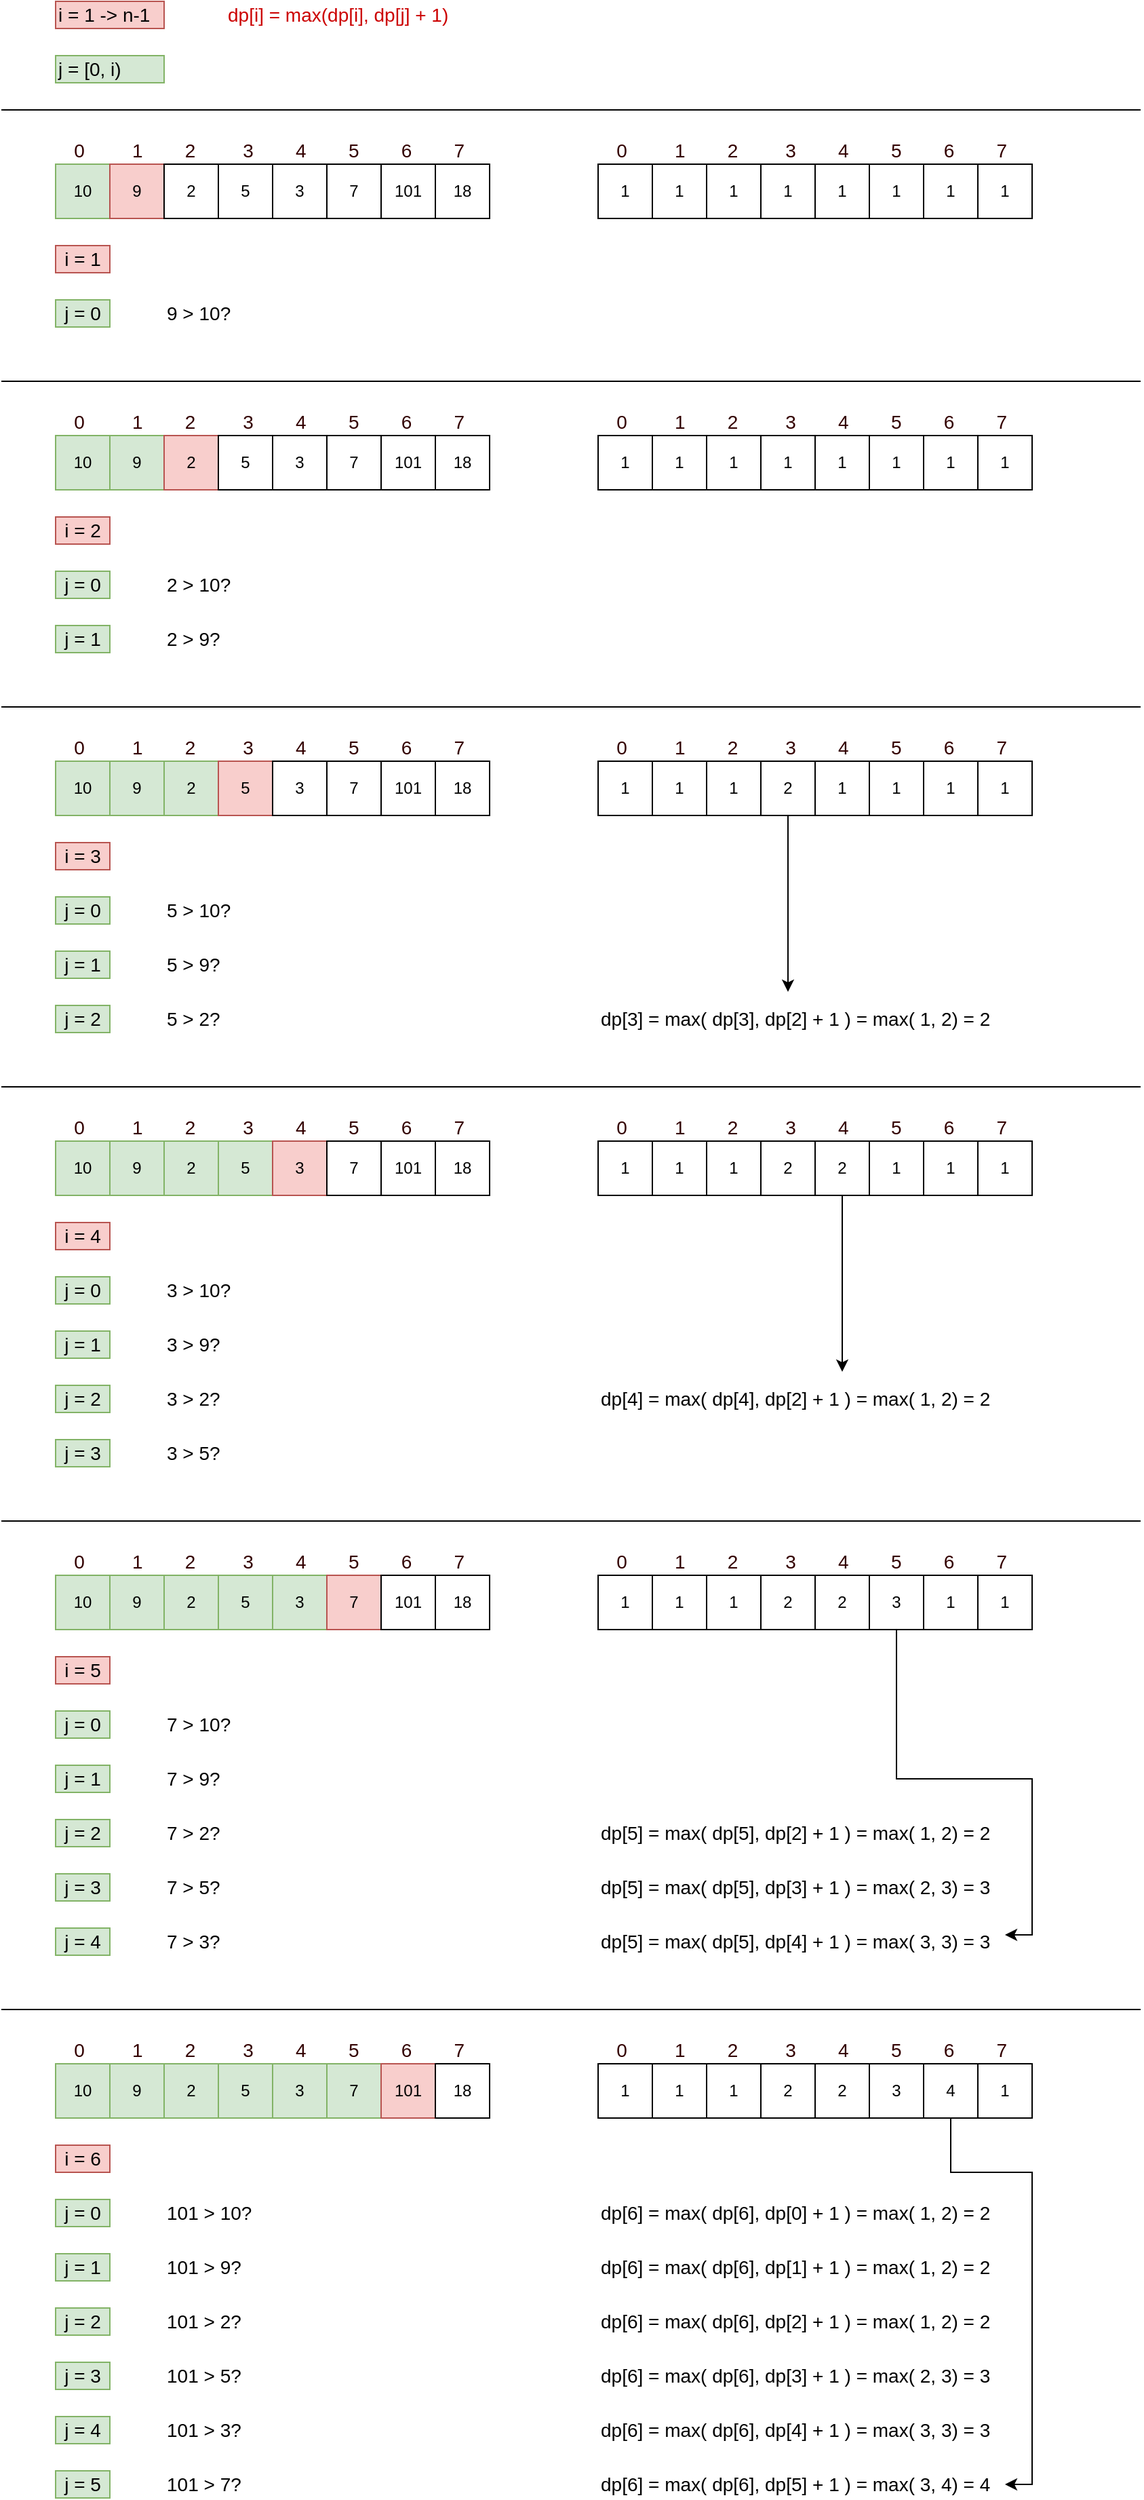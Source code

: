 <mxfile version="14.8.2" type="device"><diagram id="wRFCVX9vaMDTgXAbxG1u" name="Page-1"><mxGraphModel dx="1038" dy="609" grid="1" gridSize="10" guides="1" tooltips="1" connect="1" arrows="1" fold="1" page="1" pageScale="1" pageWidth="850" pageHeight="1100" math="0" shadow="0"><root><mxCell id="0"/><mxCell id="1" parent="0"/><mxCell id="91OZVhL2auqpTJIrIWp_-1" value="10" style="rounded=0;whiteSpace=wrap;html=1;fillColor=#d5e8d4;strokeColor=#82b366;" parent="1" vertex="1"><mxGeometry x="40" y="160" width="40" height="40" as="geometry"/></mxCell><mxCell id="91OZVhL2auqpTJIrIWp_-2" value="9" style="rounded=0;whiteSpace=wrap;html=1;fillColor=#f8cecc;strokeColor=#b85450;" parent="1" vertex="1"><mxGeometry x="80" y="160" width="40" height="40" as="geometry"/></mxCell><mxCell id="91OZVhL2auqpTJIrIWp_-3" value="2" style="rounded=0;whiteSpace=wrap;html=1;" parent="1" vertex="1"><mxGeometry x="120" y="160" width="40" height="40" as="geometry"/></mxCell><mxCell id="91OZVhL2auqpTJIrIWp_-4" value="5" style="rounded=0;whiteSpace=wrap;html=1;" parent="1" vertex="1"><mxGeometry x="160" y="160" width="40" height="40" as="geometry"/></mxCell><mxCell id="91OZVhL2auqpTJIrIWp_-5" value="3" style="rounded=0;whiteSpace=wrap;html=1;" parent="1" vertex="1"><mxGeometry x="200" y="160" width="40" height="40" as="geometry"/></mxCell><mxCell id="91OZVhL2auqpTJIrIWp_-6" value="7" style="rounded=0;whiteSpace=wrap;html=1;" parent="1" vertex="1"><mxGeometry x="240" y="160" width="40" height="40" as="geometry"/></mxCell><mxCell id="91OZVhL2auqpTJIrIWp_-7" value="101" style="rounded=0;whiteSpace=wrap;html=1;" parent="1" vertex="1"><mxGeometry x="280" y="160" width="40" height="40" as="geometry"/></mxCell><mxCell id="91OZVhL2auqpTJIrIWp_-9" value="1" style="rounded=0;whiteSpace=wrap;html=1;" parent="1" vertex="1"><mxGeometry x="440" y="160" width="40" height="40" as="geometry"/></mxCell><mxCell id="91OZVhL2auqpTJIrIWp_-10" value="1" style="rounded=0;whiteSpace=wrap;html=1;" parent="1" vertex="1"><mxGeometry x="480" y="160" width="40" height="40" as="geometry"/></mxCell><mxCell id="91OZVhL2auqpTJIrIWp_-11" value="1" style="rounded=0;whiteSpace=wrap;html=1;" parent="1" vertex="1"><mxGeometry x="520" y="160" width="40" height="40" as="geometry"/></mxCell><mxCell id="91OZVhL2auqpTJIrIWp_-12" value="1" style="rounded=0;whiteSpace=wrap;html=1;" parent="1" vertex="1"><mxGeometry x="560" y="160" width="40" height="40" as="geometry"/></mxCell><mxCell id="91OZVhL2auqpTJIrIWp_-13" value="1" style="rounded=0;whiteSpace=wrap;html=1;" parent="1" vertex="1"><mxGeometry x="600" y="160" width="40" height="40" as="geometry"/></mxCell><mxCell id="91OZVhL2auqpTJIrIWp_-14" value="1" style="rounded=0;whiteSpace=wrap;html=1;" parent="1" vertex="1"><mxGeometry x="640" y="160" width="40" height="40" as="geometry"/></mxCell><mxCell id="91OZVhL2auqpTJIrIWp_-15" value="1" style="rounded=0;whiteSpace=wrap;html=1;" parent="1" vertex="1"><mxGeometry x="680" y="160" width="40" height="40" as="geometry"/></mxCell><mxCell id="91OZVhL2auqpTJIrIWp_-16" value="1" style="rounded=0;whiteSpace=wrap;html=1;" parent="1" vertex="1"><mxGeometry x="720" y="160" width="40" height="40" as="geometry"/></mxCell><mxCell id="91OZVhL2auqpTJIrIWp_-17" value="18" style="rounded=0;whiteSpace=wrap;html=1;" parent="1" vertex="1"><mxGeometry x="320" y="160" width="40" height="40" as="geometry"/></mxCell><mxCell id="91OZVhL2auqpTJIrIWp_-18" value="i = 1" style="text;html=1;strokeColor=#b85450;fillColor=#f8cecc;align=center;verticalAlign=middle;whiteSpace=wrap;rounded=0;fontSize=14;" parent="1" vertex="1"><mxGeometry x="40" y="220" width="40" height="20" as="geometry"/></mxCell><mxCell id="91OZVhL2auqpTJIrIWp_-19" value="j = 0" style="text;html=1;strokeColor=#82b366;fillColor=#d5e8d4;align=center;verticalAlign=middle;whiteSpace=wrap;rounded=0;fontSize=14;" parent="1" vertex="1"><mxGeometry x="40" y="260" width="40" height="20" as="geometry"/></mxCell><mxCell id="91OZVhL2auqpTJIrIWp_-20" value="i = 1 -&amp;gt; n-1" style="text;html=1;strokeColor=#b85450;fillColor=#f8cecc;align=left;verticalAlign=middle;whiteSpace=wrap;rounded=0;fontSize=14;" parent="1" vertex="1"><mxGeometry x="40" y="40" width="80" height="20" as="geometry"/></mxCell><mxCell id="91OZVhL2auqpTJIrIWp_-21" value="j = [0, i)" style="text;html=1;strokeColor=#82b366;fillColor=#d5e8d4;align=left;verticalAlign=middle;whiteSpace=wrap;rounded=0;fontSize=14;" parent="1" vertex="1"><mxGeometry x="40" y="80" width="80" height="20" as="geometry"/></mxCell><mxCell id="91OZVhL2auqpTJIrIWp_-23" value="9 &amp;gt; 10?" style="text;html=1;strokeColor=none;fillColor=none;align=left;verticalAlign=middle;whiteSpace=wrap;rounded=0;fontSize=14;" parent="1" vertex="1"><mxGeometry x="120" y="260" width="70" height="20" as="geometry"/></mxCell><mxCell id="91OZVhL2auqpTJIrIWp_-24" value="10" style="rounded=0;whiteSpace=wrap;html=1;fillColor=#d5e8d4;strokeColor=#82b366;" parent="1" vertex="1"><mxGeometry x="40" y="360" width="40" height="40" as="geometry"/></mxCell><mxCell id="91OZVhL2auqpTJIrIWp_-25" value="9" style="rounded=0;whiteSpace=wrap;html=1;fillColor=#d5e8d4;strokeColor=#82b366;" parent="1" vertex="1"><mxGeometry x="80" y="360" width="40" height="40" as="geometry"/></mxCell><mxCell id="91OZVhL2auqpTJIrIWp_-26" value="2" style="rounded=0;whiteSpace=wrap;html=1;fillColor=#f8cecc;strokeColor=#b85450;" parent="1" vertex="1"><mxGeometry x="120" y="360" width="40" height="40" as="geometry"/></mxCell><mxCell id="91OZVhL2auqpTJIrIWp_-27" value="5" style="rounded=0;whiteSpace=wrap;html=1;" parent="1" vertex="1"><mxGeometry x="160" y="360" width="40" height="40" as="geometry"/></mxCell><mxCell id="91OZVhL2auqpTJIrIWp_-28" value="3" style="rounded=0;whiteSpace=wrap;html=1;" parent="1" vertex="1"><mxGeometry x="200" y="360" width="40" height="40" as="geometry"/></mxCell><mxCell id="91OZVhL2auqpTJIrIWp_-29" value="7" style="rounded=0;whiteSpace=wrap;html=1;" parent="1" vertex="1"><mxGeometry x="240" y="360" width="40" height="40" as="geometry"/></mxCell><mxCell id="91OZVhL2auqpTJIrIWp_-30" value="101" style="rounded=0;whiteSpace=wrap;html=1;" parent="1" vertex="1"><mxGeometry x="280" y="360" width="40" height="40" as="geometry"/></mxCell><mxCell id="91OZVhL2auqpTJIrIWp_-31" value="1" style="rounded=0;whiteSpace=wrap;html=1;" parent="1" vertex="1"><mxGeometry x="440" y="360" width="40" height="40" as="geometry"/></mxCell><mxCell id="91OZVhL2auqpTJIrIWp_-32" value="1" style="rounded=0;whiteSpace=wrap;html=1;" parent="1" vertex="1"><mxGeometry x="480" y="360" width="40" height="40" as="geometry"/></mxCell><mxCell id="91OZVhL2auqpTJIrIWp_-33" value="1" style="rounded=0;whiteSpace=wrap;html=1;" parent="1" vertex="1"><mxGeometry x="520" y="360" width="40" height="40" as="geometry"/></mxCell><mxCell id="91OZVhL2auqpTJIrIWp_-34" value="1" style="rounded=0;whiteSpace=wrap;html=1;" parent="1" vertex="1"><mxGeometry x="560" y="360" width="40" height="40" as="geometry"/></mxCell><mxCell id="91OZVhL2auqpTJIrIWp_-35" value="1" style="rounded=0;whiteSpace=wrap;html=1;" parent="1" vertex="1"><mxGeometry x="600" y="360" width="40" height="40" as="geometry"/></mxCell><mxCell id="91OZVhL2auqpTJIrIWp_-36" value="1" style="rounded=0;whiteSpace=wrap;html=1;" parent="1" vertex="1"><mxGeometry x="640" y="360" width="40" height="40" as="geometry"/></mxCell><mxCell id="91OZVhL2auqpTJIrIWp_-37" value="1" style="rounded=0;whiteSpace=wrap;html=1;" parent="1" vertex="1"><mxGeometry x="680" y="360" width="40" height="40" as="geometry"/></mxCell><mxCell id="91OZVhL2auqpTJIrIWp_-38" value="1" style="rounded=0;whiteSpace=wrap;html=1;" parent="1" vertex="1"><mxGeometry x="720" y="360" width="40" height="40" as="geometry"/></mxCell><mxCell id="91OZVhL2auqpTJIrIWp_-39" value="18" style="rounded=0;whiteSpace=wrap;html=1;" parent="1" vertex="1"><mxGeometry x="320" y="360" width="40" height="40" as="geometry"/></mxCell><mxCell id="91OZVhL2auqpTJIrIWp_-40" value="i = 2" style="text;html=1;strokeColor=#b85450;fillColor=#f8cecc;align=center;verticalAlign=middle;whiteSpace=wrap;rounded=0;fontSize=14;" parent="1" vertex="1"><mxGeometry x="40" y="420" width="40" height="20" as="geometry"/></mxCell><mxCell id="91OZVhL2auqpTJIrIWp_-41" value="j = 0" style="text;html=1;strokeColor=#82b366;fillColor=#d5e8d4;align=center;verticalAlign=middle;whiteSpace=wrap;rounded=0;fontSize=14;" parent="1" vertex="1"><mxGeometry x="40" y="460" width="40" height="20" as="geometry"/></mxCell><mxCell id="91OZVhL2auqpTJIrIWp_-42" value="2 &amp;gt; 10?" style="text;html=1;strokeColor=none;fillColor=none;align=left;verticalAlign=middle;whiteSpace=wrap;rounded=0;fontSize=14;" parent="1" vertex="1"><mxGeometry x="120" y="460" width="70" height="20" as="geometry"/></mxCell><mxCell id="91OZVhL2auqpTJIrIWp_-43" value="j = 1" style="text;html=1;strokeColor=#82b366;fillColor=#d5e8d4;align=center;verticalAlign=middle;whiteSpace=wrap;rounded=0;fontSize=14;" parent="1" vertex="1"><mxGeometry x="40" y="500" width="40" height="20" as="geometry"/></mxCell><mxCell id="91OZVhL2auqpTJIrIWp_-44" value="2 &amp;gt; 9?" style="text;html=1;strokeColor=none;fillColor=none;align=left;verticalAlign=middle;whiteSpace=wrap;rounded=0;fontSize=14;" parent="1" vertex="1"><mxGeometry x="120" y="500" width="70" height="20" as="geometry"/></mxCell><mxCell id="91OZVhL2auqpTJIrIWp_-45" value="" style="endArrow=none;html=1;fontSize=14;" parent="1" edge="1"><mxGeometry width="50" height="50" relative="1" as="geometry"><mxPoint y="320" as="sourcePoint"/><mxPoint x="840" y="320" as="targetPoint"/></mxGeometry></mxCell><mxCell id="91OZVhL2auqpTJIrIWp_-46" value="" style="endArrow=none;html=1;fontSize=14;" parent="1" edge="1"><mxGeometry width="50" height="50" relative="1" as="geometry"><mxPoint y="120" as="sourcePoint"/><mxPoint x="840" y="120" as="targetPoint"/></mxGeometry></mxCell><mxCell id="91OZVhL2auqpTJIrIWp_-47" value="10" style="rounded=0;whiteSpace=wrap;html=1;fillColor=#d5e8d4;strokeColor=#82b366;" parent="1" vertex="1"><mxGeometry x="40" y="600" width="40" height="40" as="geometry"/></mxCell><mxCell id="91OZVhL2auqpTJIrIWp_-48" value="9" style="rounded=0;whiteSpace=wrap;html=1;fillColor=#d5e8d4;strokeColor=#82b366;" parent="1" vertex="1"><mxGeometry x="80" y="600" width="40" height="40" as="geometry"/></mxCell><mxCell id="91OZVhL2auqpTJIrIWp_-49" value="2" style="rounded=0;whiteSpace=wrap;html=1;fillColor=#d5e8d4;strokeColor=#82b366;" parent="1" vertex="1"><mxGeometry x="120" y="600" width="40" height="40" as="geometry"/></mxCell><mxCell id="91OZVhL2auqpTJIrIWp_-50" value="5" style="rounded=0;whiteSpace=wrap;html=1;fillColor=#f8cecc;strokeColor=#b85450;" parent="1" vertex="1"><mxGeometry x="160" y="600" width="40" height="40" as="geometry"/></mxCell><mxCell id="91OZVhL2auqpTJIrIWp_-51" value="3" style="rounded=0;whiteSpace=wrap;html=1;" parent="1" vertex="1"><mxGeometry x="200" y="600" width="40" height="40" as="geometry"/></mxCell><mxCell id="91OZVhL2auqpTJIrIWp_-52" value="7" style="rounded=0;whiteSpace=wrap;html=1;" parent="1" vertex="1"><mxGeometry x="240" y="600" width="40" height="40" as="geometry"/></mxCell><mxCell id="91OZVhL2auqpTJIrIWp_-53" value="101" style="rounded=0;whiteSpace=wrap;html=1;" parent="1" vertex="1"><mxGeometry x="280" y="600" width="40" height="40" as="geometry"/></mxCell><mxCell id="91OZVhL2auqpTJIrIWp_-54" value="1" style="rounded=0;whiteSpace=wrap;html=1;" parent="1" vertex="1"><mxGeometry x="440" y="600" width="40" height="40" as="geometry"/></mxCell><mxCell id="91OZVhL2auqpTJIrIWp_-55" value="1" style="rounded=0;whiteSpace=wrap;html=1;" parent="1" vertex="1"><mxGeometry x="480" y="600" width="40" height="40" as="geometry"/></mxCell><mxCell id="91OZVhL2auqpTJIrIWp_-56" value="1" style="rounded=0;whiteSpace=wrap;html=1;" parent="1" vertex="1"><mxGeometry x="520" y="600" width="40" height="40" as="geometry"/></mxCell><mxCell id="91OZVhL2auqpTJIrIWp_-73" style="edgeStyle=orthogonalEdgeStyle;rounded=0;orthogonalLoop=1;jettySize=auto;html=1;fontSize=14;fontColor=#CC0000;" parent="1" source="91OZVhL2auqpTJIrIWp_-57" edge="1"><mxGeometry relative="1" as="geometry"><mxPoint x="580" y="770" as="targetPoint"/></mxGeometry></mxCell><mxCell id="91OZVhL2auqpTJIrIWp_-57" value="2" style="rounded=0;whiteSpace=wrap;html=1;" parent="1" vertex="1"><mxGeometry x="560" y="600" width="40" height="40" as="geometry"/></mxCell><mxCell id="91OZVhL2auqpTJIrIWp_-58" value="1" style="rounded=0;whiteSpace=wrap;html=1;" parent="1" vertex="1"><mxGeometry x="600" y="600" width="40" height="40" as="geometry"/></mxCell><mxCell id="91OZVhL2auqpTJIrIWp_-59" value="1" style="rounded=0;whiteSpace=wrap;html=1;" parent="1" vertex="1"><mxGeometry x="640" y="600" width="40" height="40" as="geometry"/></mxCell><mxCell id="91OZVhL2auqpTJIrIWp_-60" value="1" style="rounded=0;whiteSpace=wrap;html=1;" parent="1" vertex="1"><mxGeometry x="680" y="600" width="40" height="40" as="geometry"/></mxCell><mxCell id="91OZVhL2auqpTJIrIWp_-61" value="1" style="rounded=0;whiteSpace=wrap;html=1;" parent="1" vertex="1"><mxGeometry x="720" y="600" width="40" height="40" as="geometry"/></mxCell><mxCell id="91OZVhL2auqpTJIrIWp_-62" value="18" style="rounded=0;whiteSpace=wrap;html=1;" parent="1" vertex="1"><mxGeometry x="320" y="600" width="40" height="40" as="geometry"/></mxCell><mxCell id="91OZVhL2auqpTJIrIWp_-63" value="i = 3" style="text;html=1;strokeColor=#b85450;fillColor=#f8cecc;align=center;verticalAlign=middle;whiteSpace=wrap;rounded=0;fontSize=14;" parent="1" vertex="1"><mxGeometry x="40" y="660" width="40" height="20" as="geometry"/></mxCell><mxCell id="91OZVhL2auqpTJIrIWp_-64" value="j = 0" style="text;html=1;strokeColor=#82b366;fillColor=#d5e8d4;align=center;verticalAlign=middle;whiteSpace=wrap;rounded=0;fontSize=14;" parent="1" vertex="1"><mxGeometry x="40" y="700" width="40" height="20" as="geometry"/></mxCell><mxCell id="91OZVhL2auqpTJIrIWp_-65" value="5 &amp;gt; 2?" style="text;html=1;strokeColor=none;fillColor=none;align=left;verticalAlign=middle;whiteSpace=wrap;rounded=0;fontSize=14;" parent="1" vertex="1"><mxGeometry x="120" y="780" width="70" height="20" as="geometry"/></mxCell><mxCell id="91OZVhL2auqpTJIrIWp_-66" value="j = 1" style="text;html=1;strokeColor=#82b366;fillColor=#d5e8d4;align=center;verticalAlign=middle;whiteSpace=wrap;rounded=0;fontSize=14;" parent="1" vertex="1"><mxGeometry x="40" y="740" width="40" height="20" as="geometry"/></mxCell><mxCell id="91OZVhL2auqpTJIrIWp_-67" value="5 &amp;gt; 9?" style="text;html=1;strokeColor=none;fillColor=none;align=left;verticalAlign=middle;whiteSpace=wrap;rounded=0;fontSize=14;" parent="1" vertex="1"><mxGeometry x="120" y="740" width="70" height="20" as="geometry"/></mxCell><mxCell id="91OZVhL2auqpTJIrIWp_-68" value="" style="endArrow=none;html=1;fontSize=14;" parent="1" edge="1"><mxGeometry width="50" height="50" relative="1" as="geometry"><mxPoint y="560" as="sourcePoint"/><mxPoint x="840" y="560" as="targetPoint"/></mxGeometry></mxCell><mxCell id="91OZVhL2auqpTJIrIWp_-69" value="j = 2" style="text;html=1;strokeColor=#82b366;fillColor=#d5e8d4;align=center;verticalAlign=middle;whiteSpace=wrap;rounded=0;fontSize=14;" parent="1" vertex="1"><mxGeometry x="40" y="780" width="40" height="20" as="geometry"/></mxCell><mxCell id="91OZVhL2auqpTJIrIWp_-70" value="5 &amp;gt; 10?" style="text;html=1;strokeColor=none;fillColor=none;align=left;verticalAlign=middle;whiteSpace=wrap;rounded=0;fontSize=14;" parent="1" vertex="1"><mxGeometry x="120" y="700" width="70" height="20" as="geometry"/></mxCell><mxCell id="91OZVhL2auqpTJIrIWp_-71" value="dp[3] = max( dp[3], dp[2] + 1 ) = max( 1, 2) = 2" style="text;html=1;strokeColor=none;fillColor=none;align=left;verticalAlign=middle;whiteSpace=wrap;rounded=0;fontSize=14;" parent="1" vertex="1"><mxGeometry x="440" y="780" width="320" height="20" as="geometry"/></mxCell><mxCell id="91OZVhL2auqpTJIrIWp_-72" value="dp[i] = max(dp[i], dp[j] + 1)" style="text;html=1;strokeColor=none;fillColor=none;align=left;verticalAlign=middle;whiteSpace=wrap;rounded=0;fontSize=14;fontColor=#CC0000;" parent="1" vertex="1"><mxGeometry x="165" y="40" width="190" height="20" as="geometry"/></mxCell><mxCell id="91OZVhL2auqpTJIrIWp_-74" value="10" style="rounded=0;whiteSpace=wrap;html=1;fillColor=#d5e8d4;strokeColor=#82b366;" parent="1" vertex="1"><mxGeometry x="40" y="880" width="40" height="40" as="geometry"/></mxCell><mxCell id="91OZVhL2auqpTJIrIWp_-75" value="9" style="rounded=0;whiteSpace=wrap;html=1;fillColor=#d5e8d4;strokeColor=#82b366;" parent="1" vertex="1"><mxGeometry x="80" y="880" width="40" height="40" as="geometry"/></mxCell><mxCell id="91OZVhL2auqpTJIrIWp_-76" value="2" style="rounded=0;whiteSpace=wrap;html=1;fillColor=#d5e8d4;strokeColor=#82b366;" parent="1" vertex="1"><mxGeometry x="120" y="880" width="40" height="40" as="geometry"/></mxCell><mxCell id="91OZVhL2auqpTJIrIWp_-77" value="5" style="rounded=0;whiteSpace=wrap;html=1;fillColor=#d5e8d4;strokeColor=#82b366;" parent="1" vertex="1"><mxGeometry x="160" y="880" width="40" height="40" as="geometry"/></mxCell><mxCell id="91OZVhL2auqpTJIrIWp_-78" value="3" style="rounded=0;whiteSpace=wrap;html=1;fillColor=#f8cecc;strokeColor=#b85450;" parent="1" vertex="1"><mxGeometry x="200" y="880" width="40" height="40" as="geometry"/></mxCell><mxCell id="91OZVhL2auqpTJIrIWp_-79" value="7" style="rounded=0;whiteSpace=wrap;html=1;" parent="1" vertex="1"><mxGeometry x="240" y="880" width="40" height="40" as="geometry"/></mxCell><mxCell id="91OZVhL2auqpTJIrIWp_-80" value="101" style="rounded=0;whiteSpace=wrap;html=1;" parent="1" vertex="1"><mxGeometry x="280" y="880" width="40" height="40" as="geometry"/></mxCell><mxCell id="91OZVhL2auqpTJIrIWp_-81" value="1" style="rounded=0;whiteSpace=wrap;html=1;" parent="1" vertex="1"><mxGeometry x="440" y="880" width="40" height="40" as="geometry"/></mxCell><mxCell id="91OZVhL2auqpTJIrIWp_-82" value="1" style="rounded=0;whiteSpace=wrap;html=1;" parent="1" vertex="1"><mxGeometry x="480" y="880" width="40" height="40" as="geometry"/></mxCell><mxCell id="91OZVhL2auqpTJIrIWp_-83" value="1" style="rounded=0;whiteSpace=wrap;html=1;" parent="1" vertex="1"><mxGeometry x="520" y="880" width="40" height="40" as="geometry"/></mxCell><mxCell id="91OZVhL2auqpTJIrIWp_-85" value="2" style="rounded=0;whiteSpace=wrap;html=1;" parent="1" vertex="1"><mxGeometry x="560" y="880" width="40" height="40" as="geometry"/></mxCell><mxCell id="91OZVhL2auqpTJIrIWp_-103" style="edgeStyle=orthogonalEdgeStyle;rounded=0;orthogonalLoop=1;jettySize=auto;html=1;fontSize=14;fontColor=#CC0000;" parent="1" source="91OZVhL2auqpTJIrIWp_-86" edge="1"><mxGeometry relative="1" as="geometry"><mxPoint x="620" y="1050" as="targetPoint"/></mxGeometry></mxCell><mxCell id="91OZVhL2auqpTJIrIWp_-86" value="2" style="rounded=0;whiteSpace=wrap;html=1;" parent="1" vertex="1"><mxGeometry x="600" y="880" width="40" height="40" as="geometry"/></mxCell><mxCell id="91OZVhL2auqpTJIrIWp_-87" value="1" style="rounded=0;whiteSpace=wrap;html=1;" parent="1" vertex="1"><mxGeometry x="640" y="880" width="40" height="40" as="geometry"/></mxCell><mxCell id="91OZVhL2auqpTJIrIWp_-88" value="1" style="rounded=0;whiteSpace=wrap;html=1;" parent="1" vertex="1"><mxGeometry x="680" y="880" width="40" height="40" as="geometry"/></mxCell><mxCell id="91OZVhL2auqpTJIrIWp_-89" value="1" style="rounded=0;whiteSpace=wrap;html=1;" parent="1" vertex="1"><mxGeometry x="720" y="880" width="40" height="40" as="geometry"/></mxCell><mxCell id="91OZVhL2auqpTJIrIWp_-90" value="18" style="rounded=0;whiteSpace=wrap;html=1;" parent="1" vertex="1"><mxGeometry x="320" y="880" width="40" height="40" as="geometry"/></mxCell><mxCell id="91OZVhL2auqpTJIrIWp_-91" value="i = 4" style="text;html=1;strokeColor=#b85450;fillColor=#f8cecc;align=center;verticalAlign=middle;whiteSpace=wrap;rounded=0;fontSize=14;" parent="1" vertex="1"><mxGeometry x="40" y="940" width="40" height="20" as="geometry"/></mxCell><mxCell id="91OZVhL2auqpTJIrIWp_-92" value="j = 0" style="text;html=1;strokeColor=#82b366;fillColor=#d5e8d4;align=center;verticalAlign=middle;whiteSpace=wrap;rounded=0;fontSize=14;" parent="1" vertex="1"><mxGeometry x="40" y="980" width="40" height="20" as="geometry"/></mxCell><mxCell id="91OZVhL2auqpTJIrIWp_-93" value="3 &amp;gt; 2?" style="text;html=1;strokeColor=none;fillColor=none;align=left;verticalAlign=middle;whiteSpace=wrap;rounded=0;fontSize=14;" parent="1" vertex="1"><mxGeometry x="120" y="1060" width="70" height="20" as="geometry"/></mxCell><mxCell id="91OZVhL2auqpTJIrIWp_-94" value="j = 1" style="text;html=1;strokeColor=#82b366;fillColor=#d5e8d4;align=center;verticalAlign=middle;whiteSpace=wrap;rounded=0;fontSize=14;" parent="1" vertex="1"><mxGeometry x="40" y="1020" width="40" height="20" as="geometry"/></mxCell><mxCell id="91OZVhL2auqpTJIrIWp_-95" value="3 &amp;gt; 9?" style="text;html=1;strokeColor=none;fillColor=none;align=left;verticalAlign=middle;whiteSpace=wrap;rounded=0;fontSize=14;" parent="1" vertex="1"><mxGeometry x="120" y="1020" width="70" height="20" as="geometry"/></mxCell><mxCell id="91OZVhL2auqpTJIrIWp_-96" value="" style="endArrow=none;html=1;fontSize=14;" parent="1" edge="1"><mxGeometry width="50" height="50" relative="1" as="geometry"><mxPoint y="840" as="sourcePoint"/><mxPoint x="840" y="840" as="targetPoint"/></mxGeometry></mxCell><mxCell id="91OZVhL2auqpTJIrIWp_-97" value="j = 2" style="text;html=1;strokeColor=#82b366;fillColor=#d5e8d4;align=center;verticalAlign=middle;whiteSpace=wrap;rounded=0;fontSize=14;" parent="1" vertex="1"><mxGeometry x="40" y="1060" width="40" height="20" as="geometry"/></mxCell><mxCell id="91OZVhL2auqpTJIrIWp_-98" value="3 &amp;gt; 10?" style="text;html=1;strokeColor=none;fillColor=none;align=left;verticalAlign=middle;whiteSpace=wrap;rounded=0;fontSize=14;" parent="1" vertex="1"><mxGeometry x="120" y="980" width="70" height="20" as="geometry"/></mxCell><mxCell id="91OZVhL2auqpTJIrIWp_-99" value="dp[4] = max( dp[4], dp[2] + 1 ) = max( 1, 2) = 2" style="text;html=1;strokeColor=none;fillColor=none;align=left;verticalAlign=middle;whiteSpace=wrap;rounded=0;fontSize=14;" parent="1" vertex="1"><mxGeometry x="440" y="1060" width="320" height="20" as="geometry"/></mxCell><mxCell id="91OZVhL2auqpTJIrIWp_-100" value="3 &amp;gt; 5?" style="text;html=1;strokeColor=none;fillColor=none;align=left;verticalAlign=middle;whiteSpace=wrap;rounded=0;fontSize=14;" parent="1" vertex="1"><mxGeometry x="120" y="1100" width="70" height="20" as="geometry"/></mxCell><mxCell id="91OZVhL2auqpTJIrIWp_-101" value="j = 3" style="text;html=1;strokeColor=#82b366;fillColor=#d5e8d4;align=center;verticalAlign=middle;whiteSpace=wrap;rounded=0;fontSize=14;" parent="1" vertex="1"><mxGeometry x="40" y="1100" width="40" height="20" as="geometry"/></mxCell><mxCell id="91OZVhL2auqpTJIrIWp_-104" value="10" style="rounded=0;whiteSpace=wrap;html=1;fillColor=#d5e8d4;strokeColor=#82b366;" parent="1" vertex="1"><mxGeometry x="40" y="1200" width="40" height="40" as="geometry"/></mxCell><mxCell id="91OZVhL2auqpTJIrIWp_-105" value="9" style="rounded=0;whiteSpace=wrap;html=1;fillColor=#d5e8d4;strokeColor=#82b366;" parent="1" vertex="1"><mxGeometry x="80" y="1200" width="40" height="40" as="geometry"/></mxCell><mxCell id="91OZVhL2auqpTJIrIWp_-106" value="2" style="rounded=0;whiteSpace=wrap;html=1;fillColor=#d5e8d4;strokeColor=#82b366;" parent="1" vertex="1"><mxGeometry x="120" y="1200" width="40" height="40" as="geometry"/></mxCell><mxCell id="91OZVhL2auqpTJIrIWp_-107" value="5" style="rounded=0;whiteSpace=wrap;html=1;fillColor=#d5e8d4;strokeColor=#82b366;" parent="1" vertex="1"><mxGeometry x="160" y="1200" width="40" height="40" as="geometry"/></mxCell><mxCell id="91OZVhL2auqpTJIrIWp_-108" value="3" style="rounded=0;whiteSpace=wrap;html=1;fillColor=#d5e8d4;strokeColor=#82b366;" parent="1" vertex="1"><mxGeometry x="200" y="1200" width="40" height="40" as="geometry"/></mxCell><mxCell id="91OZVhL2auqpTJIrIWp_-109" value="7" style="rounded=0;whiteSpace=wrap;html=1;fillColor=#f8cecc;strokeColor=#b85450;" parent="1" vertex="1"><mxGeometry x="240" y="1200" width="40" height="40" as="geometry"/></mxCell><mxCell id="91OZVhL2auqpTJIrIWp_-110" value="101" style="rounded=0;whiteSpace=wrap;html=1;" parent="1" vertex="1"><mxGeometry x="280" y="1200" width="40" height="40" as="geometry"/></mxCell><mxCell id="91OZVhL2auqpTJIrIWp_-111" value="1" style="rounded=0;whiteSpace=wrap;html=1;" parent="1" vertex="1"><mxGeometry x="440" y="1200" width="40" height="40" as="geometry"/></mxCell><mxCell id="91OZVhL2auqpTJIrIWp_-112" value="1" style="rounded=0;whiteSpace=wrap;html=1;" parent="1" vertex="1"><mxGeometry x="480" y="1200" width="40" height="40" as="geometry"/></mxCell><mxCell id="91OZVhL2auqpTJIrIWp_-113" value="1" style="rounded=0;whiteSpace=wrap;html=1;" parent="1" vertex="1"><mxGeometry x="520" y="1200" width="40" height="40" as="geometry"/></mxCell><mxCell id="91OZVhL2auqpTJIrIWp_-114" value="2" style="rounded=0;whiteSpace=wrap;html=1;" parent="1" vertex="1"><mxGeometry x="560" y="1200" width="40" height="40" as="geometry"/></mxCell><mxCell id="91OZVhL2auqpTJIrIWp_-116" value="2" style="rounded=0;whiteSpace=wrap;html=1;" parent="1" vertex="1"><mxGeometry x="600" y="1200" width="40" height="40" as="geometry"/></mxCell><mxCell id="91OZVhL2auqpTJIrIWp_-136" style="edgeStyle=orthogonalEdgeStyle;rounded=0;orthogonalLoop=1;jettySize=auto;html=1;entryX=1;entryY=0.25;entryDx=0;entryDy=0;fontSize=14;fontColor=#CC0000;" parent="1" source="91OZVhL2auqpTJIrIWp_-117" target="91OZVhL2auqpTJIrIWp_-135" edge="1"><mxGeometry relative="1" as="geometry"/></mxCell><mxCell id="91OZVhL2auqpTJIrIWp_-117" value="3" style="rounded=0;whiteSpace=wrap;html=1;" parent="1" vertex="1"><mxGeometry x="640" y="1200" width="40" height="40" as="geometry"/></mxCell><mxCell id="91OZVhL2auqpTJIrIWp_-118" value="1" style="rounded=0;whiteSpace=wrap;html=1;" parent="1" vertex="1"><mxGeometry x="680" y="1200" width="40" height="40" as="geometry"/></mxCell><mxCell id="91OZVhL2auqpTJIrIWp_-119" value="1" style="rounded=0;whiteSpace=wrap;html=1;" parent="1" vertex="1"><mxGeometry x="720" y="1200" width="40" height="40" as="geometry"/></mxCell><mxCell id="91OZVhL2auqpTJIrIWp_-120" value="18" style="rounded=0;whiteSpace=wrap;html=1;" parent="1" vertex="1"><mxGeometry x="320" y="1200" width="40" height="40" as="geometry"/></mxCell><mxCell id="91OZVhL2auqpTJIrIWp_-121" value="i = 5" style="text;html=1;strokeColor=#b85450;fillColor=#f8cecc;align=center;verticalAlign=middle;whiteSpace=wrap;rounded=0;fontSize=14;" parent="1" vertex="1"><mxGeometry x="40" y="1260" width="40" height="20" as="geometry"/></mxCell><mxCell id="91OZVhL2auqpTJIrIWp_-122" value="j = 0" style="text;html=1;strokeColor=#82b366;fillColor=#d5e8d4;align=center;verticalAlign=middle;whiteSpace=wrap;rounded=0;fontSize=14;" parent="1" vertex="1"><mxGeometry x="40" y="1300" width="40" height="20" as="geometry"/></mxCell><mxCell id="91OZVhL2auqpTJIrIWp_-123" value="7 &amp;gt; 2?" style="text;html=1;strokeColor=none;fillColor=none;align=left;verticalAlign=middle;whiteSpace=wrap;rounded=0;fontSize=14;" parent="1" vertex="1"><mxGeometry x="120" y="1380" width="70" height="20" as="geometry"/></mxCell><mxCell id="91OZVhL2auqpTJIrIWp_-124" value="j = 1" style="text;html=1;strokeColor=#82b366;fillColor=#d5e8d4;align=center;verticalAlign=middle;whiteSpace=wrap;rounded=0;fontSize=14;" parent="1" vertex="1"><mxGeometry x="40" y="1340" width="40" height="20" as="geometry"/></mxCell><mxCell id="91OZVhL2auqpTJIrIWp_-125" value="7 &amp;gt; 9?" style="text;html=1;strokeColor=none;fillColor=none;align=left;verticalAlign=middle;whiteSpace=wrap;rounded=0;fontSize=14;" parent="1" vertex="1"><mxGeometry x="120" y="1340" width="70" height="20" as="geometry"/></mxCell><mxCell id="91OZVhL2auqpTJIrIWp_-126" value="" style="endArrow=none;html=1;fontSize=14;" parent="1" edge="1"><mxGeometry width="50" height="50" relative="1" as="geometry"><mxPoint y="1160" as="sourcePoint"/><mxPoint x="840" y="1160" as="targetPoint"/></mxGeometry></mxCell><mxCell id="91OZVhL2auqpTJIrIWp_-127" value="j = 2" style="text;html=1;strokeColor=#82b366;fillColor=#d5e8d4;align=center;verticalAlign=middle;whiteSpace=wrap;rounded=0;fontSize=14;" parent="1" vertex="1"><mxGeometry x="40" y="1380" width="40" height="20" as="geometry"/></mxCell><mxCell id="91OZVhL2auqpTJIrIWp_-128" value="7 &amp;gt; 10?" style="text;html=1;strokeColor=none;fillColor=none;align=left;verticalAlign=middle;whiteSpace=wrap;rounded=0;fontSize=14;" parent="1" vertex="1"><mxGeometry x="120" y="1300" width="70" height="20" as="geometry"/></mxCell><mxCell id="91OZVhL2auqpTJIrIWp_-129" value="dp[5] = max( dp[5], dp[2] + 1 ) = max( 1, 2) = 2" style="text;html=1;strokeColor=none;fillColor=none;align=left;verticalAlign=middle;whiteSpace=wrap;rounded=0;fontSize=14;" parent="1" vertex="1"><mxGeometry x="440" y="1380" width="300" height="20" as="geometry"/></mxCell><mxCell id="91OZVhL2auqpTJIrIWp_-130" value="7 &amp;gt; 5?" style="text;html=1;strokeColor=none;fillColor=none;align=left;verticalAlign=middle;whiteSpace=wrap;rounded=0;fontSize=14;" parent="1" vertex="1"><mxGeometry x="120" y="1420" width="70" height="20" as="geometry"/></mxCell><mxCell id="91OZVhL2auqpTJIrIWp_-131" value="j = 3" style="text;html=1;strokeColor=#82b366;fillColor=#d5e8d4;align=center;verticalAlign=middle;whiteSpace=wrap;rounded=0;fontSize=14;" parent="1" vertex="1"><mxGeometry x="40" y="1420" width="40" height="20" as="geometry"/></mxCell><mxCell id="91OZVhL2auqpTJIrIWp_-132" value="7 &amp;gt; 3?" style="text;html=1;strokeColor=none;fillColor=none;align=left;verticalAlign=middle;whiteSpace=wrap;rounded=0;fontSize=14;" parent="1" vertex="1"><mxGeometry x="120" y="1460" width="70" height="20" as="geometry"/></mxCell><mxCell id="91OZVhL2auqpTJIrIWp_-133" value="j = 4" style="text;html=1;strokeColor=#82b366;fillColor=#d5e8d4;align=center;verticalAlign=middle;whiteSpace=wrap;rounded=0;fontSize=14;" parent="1" vertex="1"><mxGeometry x="40" y="1460" width="40" height="20" as="geometry"/></mxCell><mxCell id="91OZVhL2auqpTJIrIWp_-134" value="dp[5] = max( dp[5], dp[3] + 1 ) = max( 2, 3) = 3" style="text;html=1;strokeColor=none;fillColor=none;align=left;verticalAlign=middle;whiteSpace=wrap;rounded=0;fontSize=14;" parent="1" vertex="1"><mxGeometry x="440" y="1420" width="300" height="20" as="geometry"/></mxCell><mxCell id="91OZVhL2auqpTJIrIWp_-135" value="dp[5] = max( dp[5], dp[4] + 1 ) = max( 3, 3) = 3" style="text;html=1;strokeColor=none;fillColor=none;align=left;verticalAlign=middle;whiteSpace=wrap;rounded=0;fontSize=14;" parent="1" vertex="1"><mxGeometry x="440" y="1460" width="300" height="20" as="geometry"/></mxCell><mxCell id="91OZVhL2auqpTJIrIWp_-137" value="10" style="rounded=0;whiteSpace=wrap;html=1;fillColor=#d5e8d4;strokeColor=#82b366;" parent="1" vertex="1"><mxGeometry x="40" y="1560" width="40" height="40" as="geometry"/></mxCell><mxCell id="91OZVhL2auqpTJIrIWp_-138" value="9" style="rounded=0;whiteSpace=wrap;html=1;fillColor=#d5e8d4;strokeColor=#82b366;" parent="1" vertex="1"><mxGeometry x="80" y="1560" width="40" height="40" as="geometry"/></mxCell><mxCell id="91OZVhL2auqpTJIrIWp_-139" value="2" style="rounded=0;whiteSpace=wrap;html=1;fillColor=#d5e8d4;strokeColor=#82b366;" parent="1" vertex="1"><mxGeometry x="120" y="1560" width="40" height="40" as="geometry"/></mxCell><mxCell id="91OZVhL2auqpTJIrIWp_-140" value="5" style="rounded=0;whiteSpace=wrap;html=1;fillColor=#d5e8d4;strokeColor=#82b366;" parent="1" vertex="1"><mxGeometry x="160" y="1560" width="40" height="40" as="geometry"/></mxCell><mxCell id="91OZVhL2auqpTJIrIWp_-141" value="3" style="rounded=0;whiteSpace=wrap;html=1;fillColor=#d5e8d4;strokeColor=#82b366;" parent="1" vertex="1"><mxGeometry x="200" y="1560" width="40" height="40" as="geometry"/></mxCell><mxCell id="91OZVhL2auqpTJIrIWp_-142" value="7" style="rounded=0;whiteSpace=wrap;html=1;fillColor=#d5e8d4;strokeColor=#82b366;" parent="1" vertex="1"><mxGeometry x="240" y="1560" width="40" height="40" as="geometry"/></mxCell><mxCell id="91OZVhL2auqpTJIrIWp_-143" value="101" style="rounded=0;whiteSpace=wrap;html=1;fillColor=#f8cecc;strokeColor=#b85450;" parent="1" vertex="1"><mxGeometry x="280" y="1560" width="40" height="40" as="geometry"/></mxCell><mxCell id="91OZVhL2auqpTJIrIWp_-144" value="1" style="rounded=0;whiteSpace=wrap;html=1;" parent="1" vertex="1"><mxGeometry x="440" y="1560" width="40" height="40" as="geometry"/></mxCell><mxCell id="91OZVhL2auqpTJIrIWp_-145" value="1" style="rounded=0;whiteSpace=wrap;html=1;" parent="1" vertex="1"><mxGeometry x="480" y="1560" width="40" height="40" as="geometry"/></mxCell><mxCell id="91OZVhL2auqpTJIrIWp_-146" value="1" style="rounded=0;whiteSpace=wrap;html=1;" parent="1" vertex="1"><mxGeometry x="520" y="1560" width="40" height="40" as="geometry"/></mxCell><mxCell id="91OZVhL2auqpTJIrIWp_-147" value="2" style="rounded=0;whiteSpace=wrap;html=1;" parent="1" vertex="1"><mxGeometry x="560" y="1560" width="40" height="40" as="geometry"/></mxCell><mxCell id="91OZVhL2auqpTJIrIWp_-148" value="2" style="rounded=0;whiteSpace=wrap;html=1;" parent="1" vertex="1"><mxGeometry x="600" y="1560" width="40" height="40" as="geometry"/></mxCell><mxCell id="91OZVhL2auqpTJIrIWp_-150" value="3" style="rounded=0;whiteSpace=wrap;html=1;" parent="1" vertex="1"><mxGeometry x="640" y="1560" width="40" height="40" as="geometry"/></mxCell><mxCell id="TLuq7i3-502LjDV1d_wv-3" style="edgeStyle=orthogonalEdgeStyle;rounded=0;orthogonalLoop=1;jettySize=auto;html=1;entryX=1;entryY=0.5;entryDx=0;entryDy=0;" edge="1" parent="1" source="91OZVhL2auqpTJIrIWp_-151" target="91OZVhL2auqpTJIrIWp_-171"><mxGeometry relative="1" as="geometry"><Array as="points"><mxPoint x="700" y="1640"/><mxPoint x="760" y="1640"/><mxPoint x="760" y="1870"/></Array></mxGeometry></mxCell><mxCell id="91OZVhL2auqpTJIrIWp_-151" value="4" style="rounded=0;whiteSpace=wrap;html=1;" parent="1" vertex="1"><mxGeometry x="680" y="1560" width="40" height="40" as="geometry"/></mxCell><mxCell id="91OZVhL2auqpTJIrIWp_-152" value="1" style="rounded=0;whiteSpace=wrap;html=1;" parent="1" vertex="1"><mxGeometry x="720" y="1560" width="40" height="40" as="geometry"/></mxCell><mxCell id="91OZVhL2auqpTJIrIWp_-153" value="18" style="rounded=0;whiteSpace=wrap;html=1;" parent="1" vertex="1"><mxGeometry x="320" y="1560" width="40" height="40" as="geometry"/></mxCell><mxCell id="91OZVhL2auqpTJIrIWp_-154" value="i = 6" style="text;html=1;strokeColor=#b85450;fillColor=#f8cecc;align=center;verticalAlign=middle;whiteSpace=wrap;rounded=0;fontSize=14;" parent="1" vertex="1"><mxGeometry x="40" y="1620" width="40" height="20" as="geometry"/></mxCell><mxCell id="91OZVhL2auqpTJIrIWp_-155" value="j = 0" style="text;html=1;strokeColor=#82b366;fillColor=#d5e8d4;align=center;verticalAlign=middle;whiteSpace=wrap;rounded=0;fontSize=14;" parent="1" vertex="1"><mxGeometry x="40" y="1660" width="40" height="20" as="geometry"/></mxCell><mxCell id="91OZVhL2auqpTJIrIWp_-156" value="101 &amp;gt; 2?" style="text;html=1;strokeColor=none;fillColor=none;align=left;verticalAlign=middle;whiteSpace=wrap;rounded=0;fontSize=14;" parent="1" vertex="1"><mxGeometry x="120" y="1740" width="70" height="20" as="geometry"/></mxCell><mxCell id="91OZVhL2auqpTJIrIWp_-157" value="j = 1" style="text;html=1;strokeColor=#82b366;fillColor=#d5e8d4;align=center;verticalAlign=middle;whiteSpace=wrap;rounded=0;fontSize=14;" parent="1" vertex="1"><mxGeometry x="40" y="1700" width="40" height="20" as="geometry"/></mxCell><mxCell id="91OZVhL2auqpTJIrIWp_-158" value="101 &amp;gt; 9?" style="text;html=1;strokeColor=none;fillColor=none;align=left;verticalAlign=middle;whiteSpace=wrap;rounded=0;fontSize=14;" parent="1" vertex="1"><mxGeometry x="120" y="1700" width="70" height="20" as="geometry"/></mxCell><mxCell id="91OZVhL2auqpTJIrIWp_-159" value="" style="endArrow=none;html=1;fontSize=14;" parent="1" edge="1"><mxGeometry width="50" height="50" relative="1" as="geometry"><mxPoint y="1520" as="sourcePoint"/><mxPoint x="840" y="1520" as="targetPoint"/></mxGeometry></mxCell><mxCell id="91OZVhL2auqpTJIrIWp_-160" value="j = 2" style="text;html=1;strokeColor=#82b366;fillColor=#d5e8d4;align=center;verticalAlign=middle;whiteSpace=wrap;rounded=0;fontSize=14;" parent="1" vertex="1"><mxGeometry x="40" y="1740" width="40" height="20" as="geometry"/></mxCell><mxCell id="91OZVhL2auqpTJIrIWp_-161" value="101 &amp;gt; 10?" style="text;html=1;strokeColor=none;fillColor=none;align=left;verticalAlign=middle;whiteSpace=wrap;rounded=0;fontSize=14;" parent="1" vertex="1"><mxGeometry x="120" y="1660" width="70" height="20" as="geometry"/></mxCell><mxCell id="91OZVhL2auqpTJIrIWp_-162" value="dp[6] = max( dp[6], dp[2] + 1 ) = max( 1, 2) = 2" style="text;html=1;strokeColor=none;fillColor=none;align=left;verticalAlign=middle;whiteSpace=wrap;rounded=0;fontSize=14;" parent="1" vertex="1"><mxGeometry x="440" y="1740" width="300" height="20" as="geometry"/></mxCell><mxCell id="91OZVhL2auqpTJIrIWp_-163" value="101 &amp;gt; 5?" style="text;html=1;strokeColor=none;fillColor=none;align=left;verticalAlign=middle;whiteSpace=wrap;rounded=0;fontSize=14;" parent="1" vertex="1"><mxGeometry x="120" y="1780" width="70" height="20" as="geometry"/></mxCell><mxCell id="91OZVhL2auqpTJIrIWp_-164" value="j = 3" style="text;html=1;strokeColor=#82b366;fillColor=#d5e8d4;align=center;verticalAlign=middle;whiteSpace=wrap;rounded=0;fontSize=14;" parent="1" vertex="1"><mxGeometry x="40" y="1780" width="40" height="20" as="geometry"/></mxCell><mxCell id="91OZVhL2auqpTJIrIWp_-165" value="101 &amp;gt; 3?" style="text;html=1;strokeColor=none;fillColor=none;align=left;verticalAlign=middle;whiteSpace=wrap;rounded=0;fontSize=14;" parent="1" vertex="1"><mxGeometry x="120" y="1820" width="70" height="20" as="geometry"/></mxCell><mxCell id="91OZVhL2auqpTJIrIWp_-166" value="j = 4" style="text;html=1;strokeColor=#82b366;fillColor=#d5e8d4;align=center;verticalAlign=middle;whiteSpace=wrap;rounded=0;fontSize=14;" parent="1" vertex="1"><mxGeometry x="40" y="1820" width="40" height="20" as="geometry"/></mxCell><mxCell id="91OZVhL2auqpTJIrIWp_-167" value="dp[6] = max( dp[6], dp[3] + 1 ) = max( 2, 3) = 3" style="text;html=1;strokeColor=none;fillColor=none;align=left;verticalAlign=middle;whiteSpace=wrap;rounded=0;fontSize=14;" parent="1" vertex="1"><mxGeometry x="440" y="1780" width="300" height="20" as="geometry"/></mxCell><mxCell id="91OZVhL2auqpTJIrIWp_-168" value="dp[6] = max( dp[6], dp[4] + 1 ) = max( 3, 3) = 3" style="text;html=1;strokeColor=none;fillColor=none;align=left;verticalAlign=middle;whiteSpace=wrap;rounded=0;fontSize=14;" parent="1" vertex="1"><mxGeometry x="440" y="1820" width="300" height="20" as="geometry"/></mxCell><mxCell id="91OZVhL2auqpTJIrIWp_-169" value="101 &amp;gt; 7?" style="text;html=1;strokeColor=none;fillColor=none;align=left;verticalAlign=middle;whiteSpace=wrap;rounded=0;fontSize=14;" parent="1" vertex="1"><mxGeometry x="120" y="1860" width="70" height="20" as="geometry"/></mxCell><mxCell id="91OZVhL2auqpTJIrIWp_-170" value="j = 5" style="text;html=1;strokeColor=#82b366;fillColor=#d5e8d4;align=center;verticalAlign=middle;whiteSpace=wrap;rounded=0;fontSize=14;" parent="1" vertex="1"><mxGeometry x="40" y="1860" width="40" height="20" as="geometry"/></mxCell><mxCell id="91OZVhL2auqpTJIrIWp_-171" value="dp[6] = max( dp[6], dp[5] + 1 ) = max( 3, 4) = 4" style="text;html=1;strokeColor=none;fillColor=none;align=left;verticalAlign=middle;whiteSpace=wrap;rounded=0;fontSize=14;" parent="1" vertex="1"><mxGeometry x="440" y="1860" width="300" height="20" as="geometry"/></mxCell><mxCell id="91OZVhL2auqpTJIrIWp_-173" value="&amp;nbsp; &amp;nbsp;0&amp;nbsp; &amp;nbsp; &amp;nbsp; &amp;nbsp;&amp;nbsp; 1&amp;nbsp; &amp;nbsp; &amp;nbsp; &amp;nbsp;&amp;nbsp;2&amp;nbsp; &amp;nbsp; &amp;nbsp; &amp;nbsp;&amp;nbsp; 3&amp;nbsp; &amp;nbsp; &amp;nbsp; &amp;nbsp;&amp;nbsp;4&amp;nbsp; &amp;nbsp; &amp;nbsp; &amp;nbsp;&amp;nbsp;5&amp;nbsp; &amp;nbsp; &amp;nbsp; &amp;nbsp;&amp;nbsp;6&amp;nbsp; &amp;nbsp; &amp;nbsp; &amp;nbsp;&amp;nbsp;7" style="text;html=1;strokeColor=none;fillColor=none;align=left;verticalAlign=middle;whiteSpace=wrap;rounded=0;fontSize=14;fontColor=#330000;" parent="1" vertex="1"><mxGeometry x="40" y="140" width="320" height="20" as="geometry"/></mxCell><mxCell id="91OZVhL2auqpTJIrIWp_-174" value="&amp;nbsp; &amp;nbsp;0&amp;nbsp; &amp;nbsp; &amp;nbsp; &amp;nbsp;&amp;nbsp; 1&amp;nbsp; &amp;nbsp; &amp;nbsp; &amp;nbsp;&amp;nbsp;2&amp;nbsp; &amp;nbsp; &amp;nbsp; &amp;nbsp;&amp;nbsp; 3&amp;nbsp; &amp;nbsp; &amp;nbsp; &amp;nbsp;&amp;nbsp;4&amp;nbsp; &amp;nbsp; &amp;nbsp; &amp;nbsp;&amp;nbsp;5&amp;nbsp; &amp;nbsp; &amp;nbsp; &amp;nbsp;&amp;nbsp;6&amp;nbsp; &amp;nbsp; &amp;nbsp; &amp;nbsp;&amp;nbsp;7" style="text;html=1;strokeColor=none;fillColor=none;align=left;verticalAlign=middle;whiteSpace=wrap;rounded=0;fontSize=14;fontColor=#330000;" parent="1" vertex="1"><mxGeometry x="440" y="140" width="320" height="20" as="geometry"/></mxCell><mxCell id="91OZVhL2auqpTJIrIWp_-175" value="&amp;nbsp; &amp;nbsp;0&amp;nbsp; &amp;nbsp; &amp;nbsp; &amp;nbsp;&amp;nbsp; 1&amp;nbsp; &amp;nbsp; &amp;nbsp; &amp;nbsp;&amp;nbsp;2&amp;nbsp; &amp;nbsp; &amp;nbsp; &amp;nbsp;&amp;nbsp; 3&amp;nbsp; &amp;nbsp; &amp;nbsp; &amp;nbsp;&amp;nbsp;4&amp;nbsp; &amp;nbsp; &amp;nbsp; &amp;nbsp;&amp;nbsp;5&amp;nbsp; &amp;nbsp; &amp;nbsp; &amp;nbsp;&amp;nbsp;6&amp;nbsp; &amp;nbsp; &amp;nbsp; &amp;nbsp;&amp;nbsp;7" style="text;html=1;strokeColor=none;fillColor=none;align=left;verticalAlign=middle;whiteSpace=wrap;rounded=0;fontSize=14;fontColor=#330000;" parent="1" vertex="1"><mxGeometry x="40" y="340" width="320" height="20" as="geometry"/></mxCell><mxCell id="91OZVhL2auqpTJIrIWp_-176" value="&amp;nbsp; &amp;nbsp;0&amp;nbsp; &amp;nbsp; &amp;nbsp; &amp;nbsp;&amp;nbsp; 1&amp;nbsp; &amp;nbsp; &amp;nbsp; &amp;nbsp;&amp;nbsp;2&amp;nbsp; &amp;nbsp; &amp;nbsp; &amp;nbsp;&amp;nbsp; 3&amp;nbsp; &amp;nbsp; &amp;nbsp; &amp;nbsp;&amp;nbsp;4&amp;nbsp; &amp;nbsp; &amp;nbsp; &amp;nbsp;&amp;nbsp;5&amp;nbsp; &amp;nbsp; &amp;nbsp; &amp;nbsp;&amp;nbsp;6&amp;nbsp; &amp;nbsp; &amp;nbsp; &amp;nbsp;&amp;nbsp;7" style="text;html=1;strokeColor=none;fillColor=none;align=left;verticalAlign=middle;whiteSpace=wrap;rounded=0;fontSize=14;fontColor=#330000;" parent="1" vertex="1"><mxGeometry x="440" y="340" width="320" height="20" as="geometry"/></mxCell><mxCell id="91OZVhL2auqpTJIrIWp_-177" value="&amp;nbsp; &amp;nbsp;0&amp;nbsp; &amp;nbsp; &amp;nbsp; &amp;nbsp;&amp;nbsp; 1&amp;nbsp; &amp;nbsp; &amp;nbsp; &amp;nbsp;&amp;nbsp;2&amp;nbsp; &amp;nbsp; &amp;nbsp; &amp;nbsp;&amp;nbsp; 3&amp;nbsp; &amp;nbsp; &amp;nbsp; &amp;nbsp;&amp;nbsp;4&amp;nbsp; &amp;nbsp; &amp;nbsp; &amp;nbsp;&amp;nbsp;5&amp;nbsp; &amp;nbsp; &amp;nbsp; &amp;nbsp;&amp;nbsp;6&amp;nbsp; &amp;nbsp; &amp;nbsp; &amp;nbsp;&amp;nbsp;7" style="text;html=1;strokeColor=none;fillColor=none;align=left;verticalAlign=middle;whiteSpace=wrap;rounded=0;fontSize=14;fontColor=#330000;" parent="1" vertex="1"><mxGeometry x="40" y="580" width="320" height="20" as="geometry"/></mxCell><mxCell id="91OZVhL2auqpTJIrIWp_-178" value="&amp;nbsp; &amp;nbsp;0&amp;nbsp; &amp;nbsp; &amp;nbsp; &amp;nbsp;&amp;nbsp; 1&amp;nbsp; &amp;nbsp; &amp;nbsp; &amp;nbsp;&amp;nbsp;2&amp;nbsp; &amp;nbsp; &amp;nbsp; &amp;nbsp;&amp;nbsp; 3&amp;nbsp; &amp;nbsp; &amp;nbsp; &amp;nbsp;&amp;nbsp;4&amp;nbsp; &amp;nbsp; &amp;nbsp; &amp;nbsp;&amp;nbsp;5&amp;nbsp; &amp;nbsp; &amp;nbsp; &amp;nbsp;&amp;nbsp;6&amp;nbsp; &amp;nbsp; &amp;nbsp; &amp;nbsp;&amp;nbsp;7" style="text;html=1;strokeColor=none;fillColor=none;align=left;verticalAlign=middle;whiteSpace=wrap;rounded=0;fontSize=14;fontColor=#330000;" parent="1" vertex="1"><mxGeometry x="440" y="580" width="320" height="20" as="geometry"/></mxCell><mxCell id="91OZVhL2auqpTJIrIWp_-179" value="&amp;nbsp; &amp;nbsp;0&amp;nbsp; &amp;nbsp; &amp;nbsp; &amp;nbsp;&amp;nbsp; 1&amp;nbsp; &amp;nbsp; &amp;nbsp; &amp;nbsp;&amp;nbsp;2&amp;nbsp; &amp;nbsp; &amp;nbsp; &amp;nbsp;&amp;nbsp; 3&amp;nbsp; &amp;nbsp; &amp;nbsp; &amp;nbsp;&amp;nbsp;4&amp;nbsp; &amp;nbsp; &amp;nbsp; &amp;nbsp;&amp;nbsp;5&amp;nbsp; &amp;nbsp; &amp;nbsp; &amp;nbsp;&amp;nbsp;6&amp;nbsp; &amp;nbsp; &amp;nbsp; &amp;nbsp;&amp;nbsp;7" style="text;html=1;strokeColor=none;fillColor=none;align=left;verticalAlign=middle;whiteSpace=wrap;rounded=0;fontSize=14;fontColor=#330000;" parent="1" vertex="1"><mxGeometry x="40" y="860" width="320" height="20" as="geometry"/></mxCell><mxCell id="91OZVhL2auqpTJIrIWp_-180" value="&amp;nbsp; &amp;nbsp;0&amp;nbsp; &amp;nbsp; &amp;nbsp; &amp;nbsp;&amp;nbsp; 1&amp;nbsp; &amp;nbsp; &amp;nbsp; &amp;nbsp;&amp;nbsp;2&amp;nbsp; &amp;nbsp; &amp;nbsp; &amp;nbsp;&amp;nbsp; 3&amp;nbsp; &amp;nbsp; &amp;nbsp; &amp;nbsp;&amp;nbsp;4&amp;nbsp; &amp;nbsp; &amp;nbsp; &amp;nbsp;&amp;nbsp;5&amp;nbsp; &amp;nbsp; &amp;nbsp; &amp;nbsp;&amp;nbsp;6&amp;nbsp; &amp;nbsp; &amp;nbsp; &amp;nbsp;&amp;nbsp;7" style="text;html=1;strokeColor=none;fillColor=none;align=left;verticalAlign=middle;whiteSpace=wrap;rounded=0;fontSize=14;fontColor=#330000;" parent="1" vertex="1"><mxGeometry x="440" y="860" width="320" height="20" as="geometry"/></mxCell><mxCell id="91OZVhL2auqpTJIrIWp_-181" value="&amp;nbsp; &amp;nbsp;0&amp;nbsp; &amp;nbsp; &amp;nbsp; &amp;nbsp;&amp;nbsp; 1&amp;nbsp; &amp;nbsp; &amp;nbsp; &amp;nbsp;&amp;nbsp;2&amp;nbsp; &amp;nbsp; &amp;nbsp; &amp;nbsp;&amp;nbsp; 3&amp;nbsp; &amp;nbsp; &amp;nbsp; &amp;nbsp;&amp;nbsp;4&amp;nbsp; &amp;nbsp; &amp;nbsp; &amp;nbsp;&amp;nbsp;5&amp;nbsp; &amp;nbsp; &amp;nbsp; &amp;nbsp;&amp;nbsp;6&amp;nbsp; &amp;nbsp; &amp;nbsp; &amp;nbsp;&amp;nbsp;7" style="text;html=1;strokeColor=none;fillColor=none;align=left;verticalAlign=middle;whiteSpace=wrap;rounded=0;fontSize=14;fontColor=#330000;" parent="1" vertex="1"><mxGeometry x="40" y="1180" width="320" height="20" as="geometry"/></mxCell><mxCell id="91OZVhL2auqpTJIrIWp_-182" value="&amp;nbsp; &amp;nbsp;0&amp;nbsp; &amp;nbsp; &amp;nbsp; &amp;nbsp;&amp;nbsp; 1&amp;nbsp; &amp;nbsp; &amp;nbsp; &amp;nbsp;&amp;nbsp;2&amp;nbsp; &amp;nbsp; &amp;nbsp; &amp;nbsp;&amp;nbsp; 3&amp;nbsp; &amp;nbsp; &amp;nbsp; &amp;nbsp;&amp;nbsp;4&amp;nbsp; &amp;nbsp; &amp;nbsp; &amp;nbsp;&amp;nbsp;5&amp;nbsp; &amp;nbsp; &amp;nbsp; &amp;nbsp;&amp;nbsp;6&amp;nbsp; &amp;nbsp; &amp;nbsp; &amp;nbsp;&amp;nbsp;7" style="text;html=1;strokeColor=none;fillColor=none;align=left;verticalAlign=middle;whiteSpace=wrap;rounded=0;fontSize=14;fontColor=#330000;" parent="1" vertex="1"><mxGeometry x="440" y="1180" width="320" height="20" as="geometry"/></mxCell><mxCell id="91OZVhL2auqpTJIrIWp_-183" value="&amp;nbsp; &amp;nbsp;0&amp;nbsp; &amp;nbsp; &amp;nbsp; &amp;nbsp;&amp;nbsp; 1&amp;nbsp; &amp;nbsp; &amp;nbsp; &amp;nbsp;&amp;nbsp;2&amp;nbsp; &amp;nbsp; &amp;nbsp; &amp;nbsp;&amp;nbsp; 3&amp;nbsp; &amp;nbsp; &amp;nbsp; &amp;nbsp;&amp;nbsp;4&amp;nbsp; &amp;nbsp; &amp;nbsp; &amp;nbsp;&amp;nbsp;5&amp;nbsp; &amp;nbsp; &amp;nbsp; &amp;nbsp;&amp;nbsp;6&amp;nbsp; &amp;nbsp; &amp;nbsp; &amp;nbsp;&amp;nbsp;7" style="text;html=1;strokeColor=none;fillColor=none;align=left;verticalAlign=middle;whiteSpace=wrap;rounded=0;fontSize=14;fontColor=#330000;" parent="1" vertex="1"><mxGeometry x="40" y="1540" width="320" height="20" as="geometry"/></mxCell><mxCell id="91OZVhL2auqpTJIrIWp_-184" value="&amp;nbsp; &amp;nbsp;0&amp;nbsp; &amp;nbsp; &amp;nbsp; &amp;nbsp;&amp;nbsp; 1&amp;nbsp; &amp;nbsp; &amp;nbsp; &amp;nbsp;&amp;nbsp;2&amp;nbsp; &amp;nbsp; &amp;nbsp; &amp;nbsp;&amp;nbsp; 3&amp;nbsp; &amp;nbsp; &amp;nbsp; &amp;nbsp;&amp;nbsp;4&amp;nbsp; &amp;nbsp; &amp;nbsp; &amp;nbsp;&amp;nbsp;5&amp;nbsp; &amp;nbsp; &amp;nbsp; &amp;nbsp;&amp;nbsp;6&amp;nbsp; &amp;nbsp; &amp;nbsp; &amp;nbsp;&amp;nbsp;7" style="text;html=1;strokeColor=none;fillColor=none;align=left;verticalAlign=middle;whiteSpace=wrap;rounded=0;fontSize=14;fontColor=#330000;" parent="1" vertex="1"><mxGeometry x="440" y="1540" width="320" height="20" as="geometry"/></mxCell><mxCell id="TLuq7i3-502LjDV1d_wv-1" value="dp[6] = max( dp[6], dp[0] + 1 ) = max( 1, 2) = 2" style="text;html=1;strokeColor=none;fillColor=none;align=left;verticalAlign=middle;whiteSpace=wrap;rounded=0;fontSize=14;" vertex="1" parent="1"><mxGeometry x="440" y="1660" width="300" height="20" as="geometry"/></mxCell><mxCell id="TLuq7i3-502LjDV1d_wv-2" value="dp[6] = max( dp[6], dp[1] + 1 ) = max( 1, 2) = 2" style="text;html=1;strokeColor=none;fillColor=none;align=left;verticalAlign=middle;whiteSpace=wrap;rounded=0;fontSize=14;" vertex="1" parent="1"><mxGeometry x="440" y="1700" width="300" height="20" as="geometry"/></mxCell></root></mxGraphModel></diagram></mxfile>